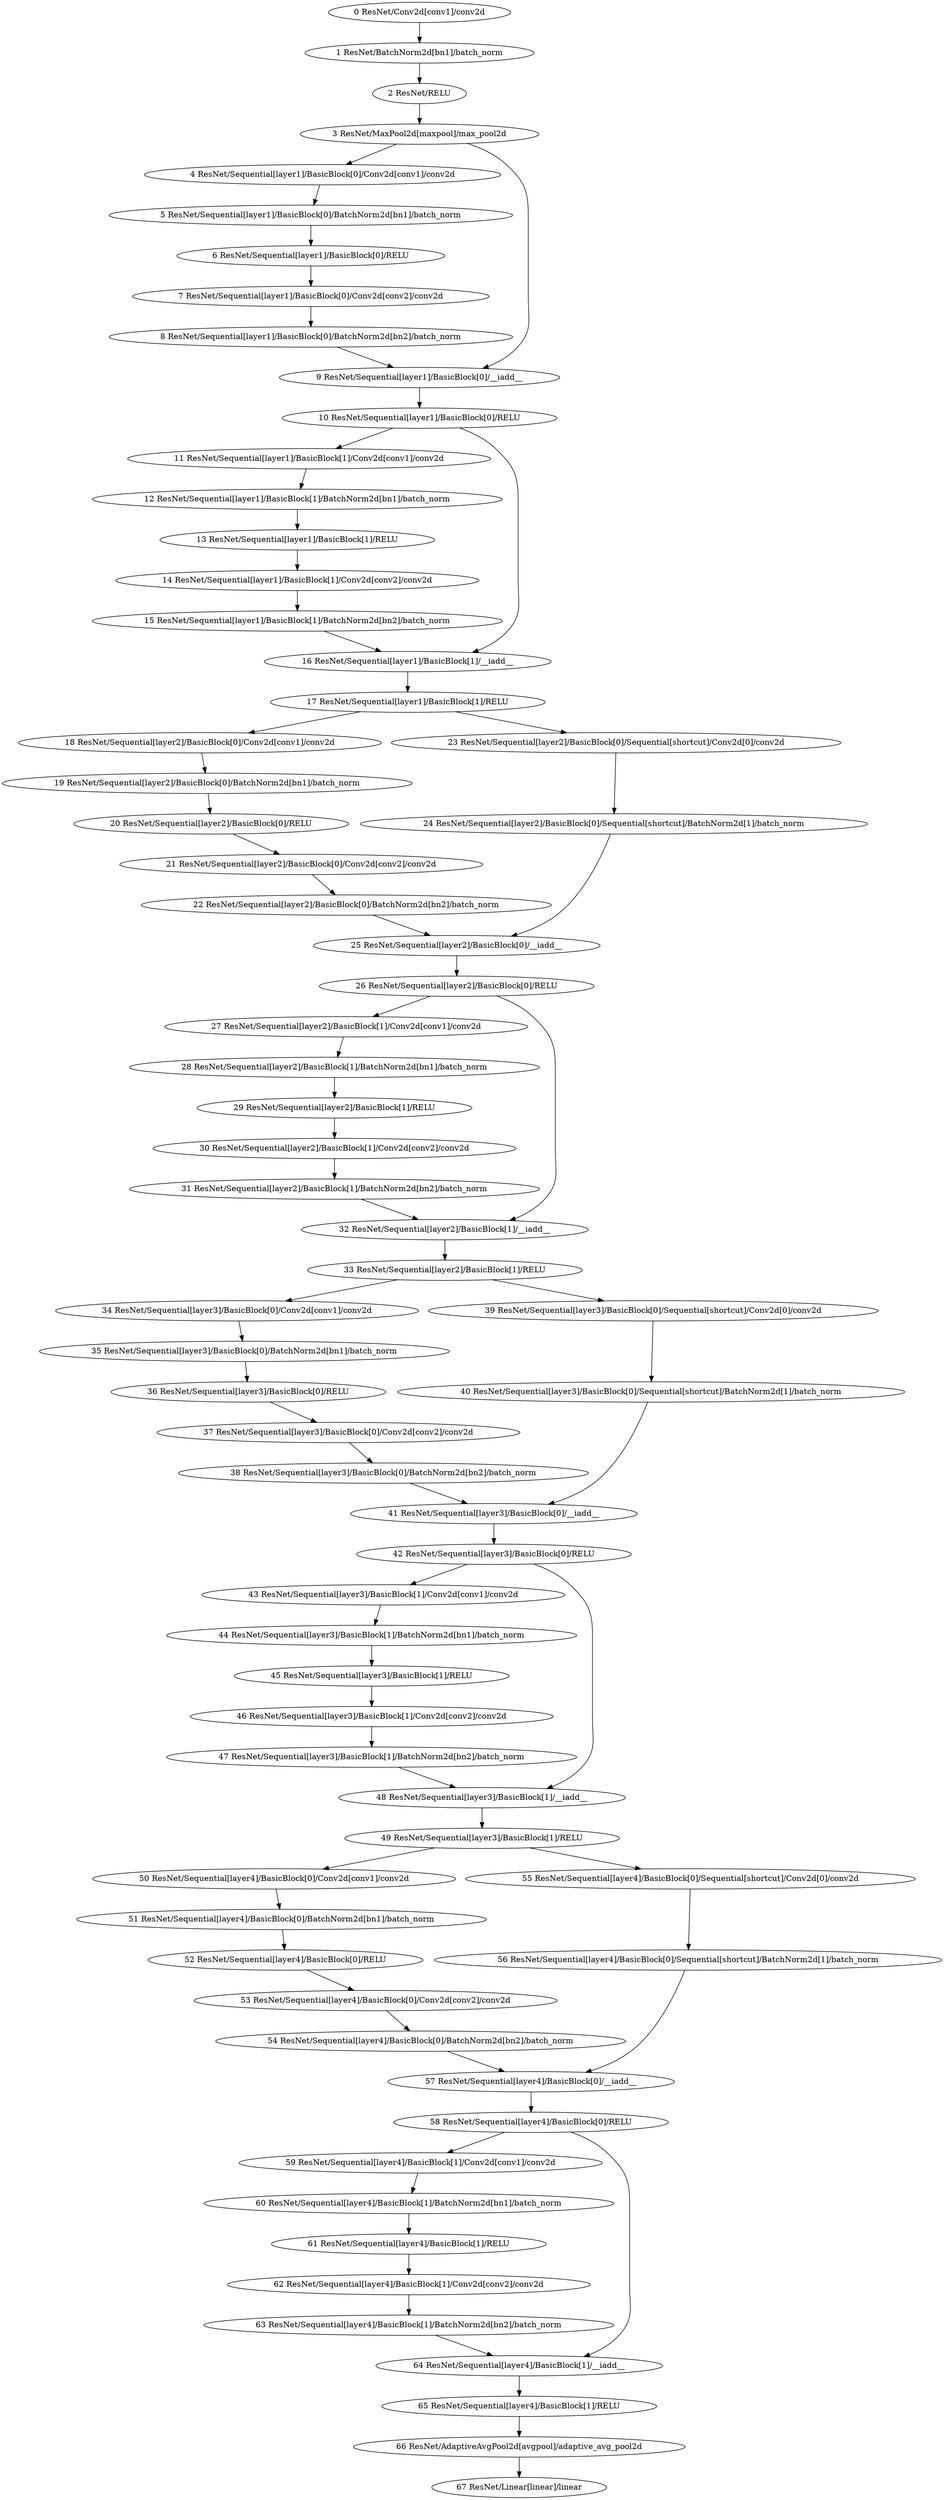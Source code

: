 strict digraph  {
"0 ResNet/Conv2d[conv1]/conv2d" [id=0, scope="ResNet/Conv2d[conv1]", type=conv2d];
"1 ResNet/BatchNorm2d[bn1]/batch_norm" [id=1, scope="ResNet/BatchNorm2d[bn1]", type=batch_norm];
"2 ResNet/RELU" [id=2, scope=ResNet, type=RELU];
"3 ResNet/MaxPool2d[maxpool]/max_pool2d" [id=3, scope="ResNet/MaxPool2d[maxpool]", type=max_pool2d];
"4 ResNet/Sequential[layer1]/BasicBlock[0]/Conv2d[conv1]/conv2d" [id=4, scope="ResNet/Sequential[layer1]/BasicBlock[0]/Conv2d[conv1]", type=conv2d];
"5 ResNet/Sequential[layer1]/BasicBlock[0]/BatchNorm2d[bn1]/batch_norm" [id=5, scope="ResNet/Sequential[layer1]/BasicBlock[0]/BatchNorm2d[bn1]", type=batch_norm];
"6 ResNet/Sequential[layer1]/BasicBlock[0]/RELU" [id=6, scope="ResNet/Sequential[layer1]/BasicBlock[0]", type=RELU];
"7 ResNet/Sequential[layer1]/BasicBlock[0]/Conv2d[conv2]/conv2d" [id=7, scope="ResNet/Sequential[layer1]/BasicBlock[0]/Conv2d[conv2]", type=conv2d];
"8 ResNet/Sequential[layer1]/BasicBlock[0]/BatchNorm2d[bn2]/batch_norm" [id=8, scope="ResNet/Sequential[layer1]/BasicBlock[0]/BatchNorm2d[bn2]", type=batch_norm];
"9 ResNet/Sequential[layer1]/BasicBlock[0]/__iadd__" [id=9, scope="ResNet/Sequential[layer1]/BasicBlock[0]", type=__iadd__];
"10 ResNet/Sequential[layer1]/BasicBlock[0]/RELU" [id=10, scope="ResNet/Sequential[layer1]/BasicBlock[0]", type=RELU];
"11 ResNet/Sequential[layer1]/BasicBlock[1]/Conv2d[conv1]/conv2d" [id=11, scope="ResNet/Sequential[layer1]/BasicBlock[1]/Conv2d[conv1]", type=conv2d];
"12 ResNet/Sequential[layer1]/BasicBlock[1]/BatchNorm2d[bn1]/batch_norm" [id=12, scope="ResNet/Sequential[layer1]/BasicBlock[1]/BatchNorm2d[bn1]", type=batch_norm];
"13 ResNet/Sequential[layer1]/BasicBlock[1]/RELU" [id=13, scope="ResNet/Sequential[layer1]/BasicBlock[1]", type=RELU];
"14 ResNet/Sequential[layer1]/BasicBlock[1]/Conv2d[conv2]/conv2d" [id=14, scope="ResNet/Sequential[layer1]/BasicBlock[1]/Conv2d[conv2]", type=conv2d];
"15 ResNet/Sequential[layer1]/BasicBlock[1]/BatchNorm2d[bn2]/batch_norm" [id=15, scope="ResNet/Sequential[layer1]/BasicBlock[1]/BatchNorm2d[bn2]", type=batch_norm];
"16 ResNet/Sequential[layer1]/BasicBlock[1]/__iadd__" [id=16, scope="ResNet/Sequential[layer1]/BasicBlock[1]", type=__iadd__];
"17 ResNet/Sequential[layer1]/BasicBlock[1]/RELU" [id=17, scope="ResNet/Sequential[layer1]/BasicBlock[1]", type=RELU];
"18 ResNet/Sequential[layer2]/BasicBlock[0]/Conv2d[conv1]/conv2d" [id=18, scope="ResNet/Sequential[layer2]/BasicBlock[0]/Conv2d[conv1]", type=conv2d];
"19 ResNet/Sequential[layer2]/BasicBlock[0]/BatchNorm2d[bn1]/batch_norm" [id=19, scope="ResNet/Sequential[layer2]/BasicBlock[0]/BatchNorm2d[bn1]", type=batch_norm];
"20 ResNet/Sequential[layer2]/BasicBlock[0]/RELU" [id=20, scope="ResNet/Sequential[layer2]/BasicBlock[0]", type=RELU];
"21 ResNet/Sequential[layer2]/BasicBlock[0]/Conv2d[conv2]/conv2d" [id=21, scope="ResNet/Sequential[layer2]/BasicBlock[0]/Conv2d[conv2]", type=conv2d];
"22 ResNet/Sequential[layer2]/BasicBlock[0]/BatchNorm2d[bn2]/batch_norm" [id=22, scope="ResNet/Sequential[layer2]/BasicBlock[0]/BatchNorm2d[bn2]", type=batch_norm];
"23 ResNet/Sequential[layer2]/BasicBlock[0]/Sequential[shortcut]/Conv2d[0]/conv2d" [id=23, scope="ResNet/Sequential[layer2]/BasicBlock[0]/Sequential[shortcut]/Conv2d[0]", type=conv2d];
"24 ResNet/Sequential[layer2]/BasicBlock[0]/Sequential[shortcut]/BatchNorm2d[1]/batch_norm" [id=24, scope="ResNet/Sequential[layer2]/BasicBlock[0]/Sequential[shortcut]/BatchNorm2d[1]", type=batch_norm];
"25 ResNet/Sequential[layer2]/BasicBlock[0]/__iadd__" [id=25, scope="ResNet/Sequential[layer2]/BasicBlock[0]", type=__iadd__];
"26 ResNet/Sequential[layer2]/BasicBlock[0]/RELU" [id=26, scope="ResNet/Sequential[layer2]/BasicBlock[0]", type=RELU];
"27 ResNet/Sequential[layer2]/BasicBlock[1]/Conv2d[conv1]/conv2d" [id=27, scope="ResNet/Sequential[layer2]/BasicBlock[1]/Conv2d[conv1]", type=conv2d];
"28 ResNet/Sequential[layer2]/BasicBlock[1]/BatchNorm2d[bn1]/batch_norm" [id=28, scope="ResNet/Sequential[layer2]/BasicBlock[1]/BatchNorm2d[bn1]", type=batch_norm];
"29 ResNet/Sequential[layer2]/BasicBlock[1]/RELU" [id=29, scope="ResNet/Sequential[layer2]/BasicBlock[1]", type=RELU];
"30 ResNet/Sequential[layer2]/BasicBlock[1]/Conv2d[conv2]/conv2d" [id=30, scope="ResNet/Sequential[layer2]/BasicBlock[1]/Conv2d[conv2]", type=conv2d];
"31 ResNet/Sequential[layer2]/BasicBlock[1]/BatchNorm2d[bn2]/batch_norm" [id=31, scope="ResNet/Sequential[layer2]/BasicBlock[1]/BatchNorm2d[bn2]", type=batch_norm];
"32 ResNet/Sequential[layer2]/BasicBlock[1]/__iadd__" [id=32, scope="ResNet/Sequential[layer2]/BasicBlock[1]", type=__iadd__];
"33 ResNet/Sequential[layer2]/BasicBlock[1]/RELU" [id=33, scope="ResNet/Sequential[layer2]/BasicBlock[1]", type=RELU];
"34 ResNet/Sequential[layer3]/BasicBlock[0]/Conv2d[conv1]/conv2d" [id=34, scope="ResNet/Sequential[layer3]/BasicBlock[0]/Conv2d[conv1]", type=conv2d];
"35 ResNet/Sequential[layer3]/BasicBlock[0]/BatchNorm2d[bn1]/batch_norm" [id=35, scope="ResNet/Sequential[layer3]/BasicBlock[0]/BatchNorm2d[bn1]", type=batch_norm];
"36 ResNet/Sequential[layer3]/BasicBlock[0]/RELU" [id=36, scope="ResNet/Sequential[layer3]/BasicBlock[0]", type=RELU];
"37 ResNet/Sequential[layer3]/BasicBlock[0]/Conv2d[conv2]/conv2d" [id=37, scope="ResNet/Sequential[layer3]/BasicBlock[0]/Conv2d[conv2]", type=conv2d];
"38 ResNet/Sequential[layer3]/BasicBlock[0]/BatchNorm2d[bn2]/batch_norm" [id=38, scope="ResNet/Sequential[layer3]/BasicBlock[0]/BatchNorm2d[bn2]", type=batch_norm];
"39 ResNet/Sequential[layer3]/BasicBlock[0]/Sequential[shortcut]/Conv2d[0]/conv2d" [id=39, scope="ResNet/Sequential[layer3]/BasicBlock[0]/Sequential[shortcut]/Conv2d[0]", type=conv2d];
"40 ResNet/Sequential[layer3]/BasicBlock[0]/Sequential[shortcut]/BatchNorm2d[1]/batch_norm" [id=40, scope="ResNet/Sequential[layer3]/BasicBlock[0]/Sequential[shortcut]/BatchNorm2d[1]", type=batch_norm];
"41 ResNet/Sequential[layer3]/BasicBlock[0]/__iadd__" [id=41, scope="ResNet/Sequential[layer3]/BasicBlock[0]", type=__iadd__];
"42 ResNet/Sequential[layer3]/BasicBlock[0]/RELU" [id=42, scope="ResNet/Sequential[layer3]/BasicBlock[0]", type=RELU];
"43 ResNet/Sequential[layer3]/BasicBlock[1]/Conv2d[conv1]/conv2d" [id=43, scope="ResNet/Sequential[layer3]/BasicBlock[1]/Conv2d[conv1]", type=conv2d];
"44 ResNet/Sequential[layer3]/BasicBlock[1]/BatchNorm2d[bn1]/batch_norm" [id=44, scope="ResNet/Sequential[layer3]/BasicBlock[1]/BatchNorm2d[bn1]", type=batch_norm];
"45 ResNet/Sequential[layer3]/BasicBlock[1]/RELU" [id=45, scope="ResNet/Sequential[layer3]/BasicBlock[1]", type=RELU];
"46 ResNet/Sequential[layer3]/BasicBlock[1]/Conv2d[conv2]/conv2d" [id=46, scope="ResNet/Sequential[layer3]/BasicBlock[1]/Conv2d[conv2]", type=conv2d];
"47 ResNet/Sequential[layer3]/BasicBlock[1]/BatchNorm2d[bn2]/batch_norm" [id=47, scope="ResNet/Sequential[layer3]/BasicBlock[1]/BatchNorm2d[bn2]", type=batch_norm];
"48 ResNet/Sequential[layer3]/BasicBlock[1]/__iadd__" [id=48, scope="ResNet/Sequential[layer3]/BasicBlock[1]", type=__iadd__];
"49 ResNet/Sequential[layer3]/BasicBlock[1]/RELU" [id=49, scope="ResNet/Sequential[layer3]/BasicBlock[1]", type=RELU];
"50 ResNet/Sequential[layer4]/BasicBlock[0]/Conv2d[conv1]/conv2d" [id=50, scope="ResNet/Sequential[layer4]/BasicBlock[0]/Conv2d[conv1]", type=conv2d];
"51 ResNet/Sequential[layer4]/BasicBlock[0]/BatchNorm2d[bn1]/batch_norm" [id=51, scope="ResNet/Sequential[layer4]/BasicBlock[0]/BatchNorm2d[bn1]", type=batch_norm];
"52 ResNet/Sequential[layer4]/BasicBlock[0]/RELU" [id=52, scope="ResNet/Sequential[layer4]/BasicBlock[0]", type=RELU];
"53 ResNet/Sequential[layer4]/BasicBlock[0]/Conv2d[conv2]/conv2d" [id=53, scope="ResNet/Sequential[layer4]/BasicBlock[0]/Conv2d[conv2]", type=conv2d];
"54 ResNet/Sequential[layer4]/BasicBlock[0]/BatchNorm2d[bn2]/batch_norm" [id=54, scope="ResNet/Sequential[layer4]/BasicBlock[0]/BatchNorm2d[bn2]", type=batch_norm];
"55 ResNet/Sequential[layer4]/BasicBlock[0]/Sequential[shortcut]/Conv2d[0]/conv2d" [id=55, scope="ResNet/Sequential[layer4]/BasicBlock[0]/Sequential[shortcut]/Conv2d[0]", type=conv2d];
"56 ResNet/Sequential[layer4]/BasicBlock[0]/Sequential[shortcut]/BatchNorm2d[1]/batch_norm" [id=56, scope="ResNet/Sequential[layer4]/BasicBlock[0]/Sequential[shortcut]/BatchNorm2d[1]", type=batch_norm];
"57 ResNet/Sequential[layer4]/BasicBlock[0]/__iadd__" [id=57, scope="ResNet/Sequential[layer4]/BasicBlock[0]", type=__iadd__];
"58 ResNet/Sequential[layer4]/BasicBlock[0]/RELU" [id=58, scope="ResNet/Sequential[layer4]/BasicBlock[0]", type=RELU];
"59 ResNet/Sequential[layer4]/BasicBlock[1]/Conv2d[conv1]/conv2d" [id=59, scope="ResNet/Sequential[layer4]/BasicBlock[1]/Conv2d[conv1]", type=conv2d];
"60 ResNet/Sequential[layer4]/BasicBlock[1]/BatchNorm2d[bn1]/batch_norm" [id=60, scope="ResNet/Sequential[layer4]/BasicBlock[1]/BatchNorm2d[bn1]", type=batch_norm];
"61 ResNet/Sequential[layer4]/BasicBlock[1]/RELU" [id=61, scope="ResNet/Sequential[layer4]/BasicBlock[1]", type=RELU];
"62 ResNet/Sequential[layer4]/BasicBlock[1]/Conv2d[conv2]/conv2d" [id=62, scope="ResNet/Sequential[layer4]/BasicBlock[1]/Conv2d[conv2]", type=conv2d];
"63 ResNet/Sequential[layer4]/BasicBlock[1]/BatchNorm2d[bn2]/batch_norm" [id=63, scope="ResNet/Sequential[layer4]/BasicBlock[1]/BatchNorm2d[bn2]", type=batch_norm];
"64 ResNet/Sequential[layer4]/BasicBlock[1]/__iadd__" [id=64, scope="ResNet/Sequential[layer4]/BasicBlock[1]", type=__iadd__];
"65 ResNet/Sequential[layer4]/BasicBlock[1]/RELU" [id=65, scope="ResNet/Sequential[layer4]/BasicBlock[1]", type=RELU];
"66 ResNet/AdaptiveAvgPool2d[avgpool]/adaptive_avg_pool2d" [id=66, scope="ResNet/AdaptiveAvgPool2d[avgpool]", type=adaptive_avg_pool2d];
"67 ResNet/Linear[linear]/linear" [id=67, scope="ResNet/Linear[linear]", type=linear];
"0 ResNet/Conv2d[conv1]/conv2d" -> "1 ResNet/BatchNorm2d[bn1]/batch_norm";
"1 ResNet/BatchNorm2d[bn1]/batch_norm" -> "2 ResNet/RELU";
"2 ResNet/RELU" -> "3 ResNet/MaxPool2d[maxpool]/max_pool2d";
"3 ResNet/MaxPool2d[maxpool]/max_pool2d" -> "4 ResNet/Sequential[layer1]/BasicBlock[0]/Conv2d[conv1]/conv2d";
"3 ResNet/MaxPool2d[maxpool]/max_pool2d" -> "9 ResNet/Sequential[layer1]/BasicBlock[0]/__iadd__";
"4 ResNet/Sequential[layer1]/BasicBlock[0]/Conv2d[conv1]/conv2d" -> "5 ResNet/Sequential[layer1]/BasicBlock[0]/BatchNorm2d[bn1]/batch_norm";
"5 ResNet/Sequential[layer1]/BasicBlock[0]/BatchNorm2d[bn1]/batch_norm" -> "6 ResNet/Sequential[layer1]/BasicBlock[0]/RELU";
"6 ResNet/Sequential[layer1]/BasicBlock[0]/RELU" -> "7 ResNet/Sequential[layer1]/BasicBlock[0]/Conv2d[conv2]/conv2d";
"7 ResNet/Sequential[layer1]/BasicBlock[0]/Conv2d[conv2]/conv2d" -> "8 ResNet/Sequential[layer1]/BasicBlock[0]/BatchNorm2d[bn2]/batch_norm";
"8 ResNet/Sequential[layer1]/BasicBlock[0]/BatchNorm2d[bn2]/batch_norm" -> "9 ResNet/Sequential[layer1]/BasicBlock[0]/__iadd__";
"9 ResNet/Sequential[layer1]/BasicBlock[0]/__iadd__" -> "10 ResNet/Sequential[layer1]/BasicBlock[0]/RELU";
"10 ResNet/Sequential[layer1]/BasicBlock[0]/RELU" -> "11 ResNet/Sequential[layer1]/BasicBlock[1]/Conv2d[conv1]/conv2d";
"10 ResNet/Sequential[layer1]/BasicBlock[0]/RELU" -> "16 ResNet/Sequential[layer1]/BasicBlock[1]/__iadd__";
"11 ResNet/Sequential[layer1]/BasicBlock[1]/Conv2d[conv1]/conv2d" -> "12 ResNet/Sequential[layer1]/BasicBlock[1]/BatchNorm2d[bn1]/batch_norm";
"12 ResNet/Sequential[layer1]/BasicBlock[1]/BatchNorm2d[bn1]/batch_norm" -> "13 ResNet/Sequential[layer1]/BasicBlock[1]/RELU";
"13 ResNet/Sequential[layer1]/BasicBlock[1]/RELU" -> "14 ResNet/Sequential[layer1]/BasicBlock[1]/Conv2d[conv2]/conv2d";
"14 ResNet/Sequential[layer1]/BasicBlock[1]/Conv2d[conv2]/conv2d" -> "15 ResNet/Sequential[layer1]/BasicBlock[1]/BatchNorm2d[bn2]/batch_norm";
"15 ResNet/Sequential[layer1]/BasicBlock[1]/BatchNorm2d[bn2]/batch_norm" -> "16 ResNet/Sequential[layer1]/BasicBlock[1]/__iadd__";
"16 ResNet/Sequential[layer1]/BasicBlock[1]/__iadd__" -> "17 ResNet/Sequential[layer1]/BasicBlock[1]/RELU";
"17 ResNet/Sequential[layer1]/BasicBlock[1]/RELU" -> "18 ResNet/Sequential[layer2]/BasicBlock[0]/Conv2d[conv1]/conv2d";
"17 ResNet/Sequential[layer1]/BasicBlock[1]/RELU" -> "23 ResNet/Sequential[layer2]/BasicBlock[0]/Sequential[shortcut]/Conv2d[0]/conv2d";
"18 ResNet/Sequential[layer2]/BasicBlock[0]/Conv2d[conv1]/conv2d" -> "19 ResNet/Sequential[layer2]/BasicBlock[0]/BatchNorm2d[bn1]/batch_norm";
"19 ResNet/Sequential[layer2]/BasicBlock[0]/BatchNorm2d[bn1]/batch_norm" -> "20 ResNet/Sequential[layer2]/BasicBlock[0]/RELU";
"20 ResNet/Sequential[layer2]/BasicBlock[0]/RELU" -> "21 ResNet/Sequential[layer2]/BasicBlock[0]/Conv2d[conv2]/conv2d";
"21 ResNet/Sequential[layer2]/BasicBlock[0]/Conv2d[conv2]/conv2d" -> "22 ResNet/Sequential[layer2]/BasicBlock[0]/BatchNorm2d[bn2]/batch_norm";
"22 ResNet/Sequential[layer2]/BasicBlock[0]/BatchNorm2d[bn2]/batch_norm" -> "25 ResNet/Sequential[layer2]/BasicBlock[0]/__iadd__";
"23 ResNet/Sequential[layer2]/BasicBlock[0]/Sequential[shortcut]/Conv2d[0]/conv2d" -> "24 ResNet/Sequential[layer2]/BasicBlock[0]/Sequential[shortcut]/BatchNorm2d[1]/batch_norm";
"24 ResNet/Sequential[layer2]/BasicBlock[0]/Sequential[shortcut]/BatchNorm2d[1]/batch_norm" -> "25 ResNet/Sequential[layer2]/BasicBlock[0]/__iadd__";
"25 ResNet/Sequential[layer2]/BasicBlock[0]/__iadd__" -> "26 ResNet/Sequential[layer2]/BasicBlock[0]/RELU";
"26 ResNet/Sequential[layer2]/BasicBlock[0]/RELU" -> "27 ResNet/Sequential[layer2]/BasicBlock[1]/Conv2d[conv1]/conv2d";
"26 ResNet/Sequential[layer2]/BasicBlock[0]/RELU" -> "32 ResNet/Sequential[layer2]/BasicBlock[1]/__iadd__";
"27 ResNet/Sequential[layer2]/BasicBlock[1]/Conv2d[conv1]/conv2d" -> "28 ResNet/Sequential[layer2]/BasicBlock[1]/BatchNorm2d[bn1]/batch_norm";
"28 ResNet/Sequential[layer2]/BasicBlock[1]/BatchNorm2d[bn1]/batch_norm" -> "29 ResNet/Sequential[layer2]/BasicBlock[1]/RELU";
"29 ResNet/Sequential[layer2]/BasicBlock[1]/RELU" -> "30 ResNet/Sequential[layer2]/BasicBlock[1]/Conv2d[conv2]/conv2d";
"30 ResNet/Sequential[layer2]/BasicBlock[1]/Conv2d[conv2]/conv2d" -> "31 ResNet/Sequential[layer2]/BasicBlock[1]/BatchNorm2d[bn2]/batch_norm";
"31 ResNet/Sequential[layer2]/BasicBlock[1]/BatchNorm2d[bn2]/batch_norm" -> "32 ResNet/Sequential[layer2]/BasicBlock[1]/__iadd__";
"32 ResNet/Sequential[layer2]/BasicBlock[1]/__iadd__" -> "33 ResNet/Sequential[layer2]/BasicBlock[1]/RELU";
"33 ResNet/Sequential[layer2]/BasicBlock[1]/RELU" -> "34 ResNet/Sequential[layer3]/BasicBlock[0]/Conv2d[conv1]/conv2d";
"33 ResNet/Sequential[layer2]/BasicBlock[1]/RELU" -> "39 ResNet/Sequential[layer3]/BasicBlock[0]/Sequential[shortcut]/Conv2d[0]/conv2d";
"34 ResNet/Sequential[layer3]/BasicBlock[0]/Conv2d[conv1]/conv2d" -> "35 ResNet/Sequential[layer3]/BasicBlock[0]/BatchNorm2d[bn1]/batch_norm";
"35 ResNet/Sequential[layer3]/BasicBlock[0]/BatchNorm2d[bn1]/batch_norm" -> "36 ResNet/Sequential[layer3]/BasicBlock[0]/RELU";
"36 ResNet/Sequential[layer3]/BasicBlock[0]/RELU" -> "37 ResNet/Sequential[layer3]/BasicBlock[0]/Conv2d[conv2]/conv2d";
"37 ResNet/Sequential[layer3]/BasicBlock[0]/Conv2d[conv2]/conv2d" -> "38 ResNet/Sequential[layer3]/BasicBlock[0]/BatchNorm2d[bn2]/batch_norm";
"38 ResNet/Sequential[layer3]/BasicBlock[0]/BatchNorm2d[bn2]/batch_norm" -> "41 ResNet/Sequential[layer3]/BasicBlock[0]/__iadd__";
"39 ResNet/Sequential[layer3]/BasicBlock[0]/Sequential[shortcut]/Conv2d[0]/conv2d" -> "40 ResNet/Sequential[layer3]/BasicBlock[0]/Sequential[shortcut]/BatchNorm2d[1]/batch_norm";
"40 ResNet/Sequential[layer3]/BasicBlock[0]/Sequential[shortcut]/BatchNorm2d[1]/batch_norm" -> "41 ResNet/Sequential[layer3]/BasicBlock[0]/__iadd__";
"41 ResNet/Sequential[layer3]/BasicBlock[0]/__iadd__" -> "42 ResNet/Sequential[layer3]/BasicBlock[0]/RELU";
"42 ResNet/Sequential[layer3]/BasicBlock[0]/RELU" -> "43 ResNet/Sequential[layer3]/BasicBlock[1]/Conv2d[conv1]/conv2d";
"42 ResNet/Sequential[layer3]/BasicBlock[0]/RELU" -> "48 ResNet/Sequential[layer3]/BasicBlock[1]/__iadd__";
"43 ResNet/Sequential[layer3]/BasicBlock[1]/Conv2d[conv1]/conv2d" -> "44 ResNet/Sequential[layer3]/BasicBlock[1]/BatchNorm2d[bn1]/batch_norm";
"44 ResNet/Sequential[layer3]/BasicBlock[1]/BatchNorm2d[bn1]/batch_norm" -> "45 ResNet/Sequential[layer3]/BasicBlock[1]/RELU";
"45 ResNet/Sequential[layer3]/BasicBlock[1]/RELU" -> "46 ResNet/Sequential[layer3]/BasicBlock[1]/Conv2d[conv2]/conv2d";
"46 ResNet/Sequential[layer3]/BasicBlock[1]/Conv2d[conv2]/conv2d" -> "47 ResNet/Sequential[layer3]/BasicBlock[1]/BatchNorm2d[bn2]/batch_norm";
"47 ResNet/Sequential[layer3]/BasicBlock[1]/BatchNorm2d[bn2]/batch_norm" -> "48 ResNet/Sequential[layer3]/BasicBlock[1]/__iadd__";
"48 ResNet/Sequential[layer3]/BasicBlock[1]/__iadd__" -> "49 ResNet/Sequential[layer3]/BasicBlock[1]/RELU";
"49 ResNet/Sequential[layer3]/BasicBlock[1]/RELU" -> "50 ResNet/Sequential[layer4]/BasicBlock[0]/Conv2d[conv1]/conv2d";
"49 ResNet/Sequential[layer3]/BasicBlock[1]/RELU" -> "55 ResNet/Sequential[layer4]/BasicBlock[0]/Sequential[shortcut]/Conv2d[0]/conv2d";
"50 ResNet/Sequential[layer4]/BasicBlock[0]/Conv2d[conv1]/conv2d" -> "51 ResNet/Sequential[layer4]/BasicBlock[0]/BatchNorm2d[bn1]/batch_norm";
"51 ResNet/Sequential[layer4]/BasicBlock[0]/BatchNorm2d[bn1]/batch_norm" -> "52 ResNet/Sequential[layer4]/BasicBlock[0]/RELU";
"52 ResNet/Sequential[layer4]/BasicBlock[0]/RELU" -> "53 ResNet/Sequential[layer4]/BasicBlock[0]/Conv2d[conv2]/conv2d";
"53 ResNet/Sequential[layer4]/BasicBlock[0]/Conv2d[conv2]/conv2d" -> "54 ResNet/Sequential[layer4]/BasicBlock[0]/BatchNorm2d[bn2]/batch_norm";
"54 ResNet/Sequential[layer4]/BasicBlock[0]/BatchNorm2d[bn2]/batch_norm" -> "57 ResNet/Sequential[layer4]/BasicBlock[0]/__iadd__";
"55 ResNet/Sequential[layer4]/BasicBlock[0]/Sequential[shortcut]/Conv2d[0]/conv2d" -> "56 ResNet/Sequential[layer4]/BasicBlock[0]/Sequential[shortcut]/BatchNorm2d[1]/batch_norm";
"56 ResNet/Sequential[layer4]/BasicBlock[0]/Sequential[shortcut]/BatchNorm2d[1]/batch_norm" -> "57 ResNet/Sequential[layer4]/BasicBlock[0]/__iadd__";
"57 ResNet/Sequential[layer4]/BasicBlock[0]/__iadd__" -> "58 ResNet/Sequential[layer4]/BasicBlock[0]/RELU";
"58 ResNet/Sequential[layer4]/BasicBlock[0]/RELU" -> "59 ResNet/Sequential[layer4]/BasicBlock[1]/Conv2d[conv1]/conv2d";
"58 ResNet/Sequential[layer4]/BasicBlock[0]/RELU" -> "64 ResNet/Sequential[layer4]/BasicBlock[1]/__iadd__";
"59 ResNet/Sequential[layer4]/BasicBlock[1]/Conv2d[conv1]/conv2d" -> "60 ResNet/Sequential[layer4]/BasicBlock[1]/BatchNorm2d[bn1]/batch_norm";
"60 ResNet/Sequential[layer4]/BasicBlock[1]/BatchNorm2d[bn1]/batch_norm" -> "61 ResNet/Sequential[layer4]/BasicBlock[1]/RELU";
"61 ResNet/Sequential[layer4]/BasicBlock[1]/RELU" -> "62 ResNet/Sequential[layer4]/BasicBlock[1]/Conv2d[conv2]/conv2d";
"62 ResNet/Sequential[layer4]/BasicBlock[1]/Conv2d[conv2]/conv2d" -> "63 ResNet/Sequential[layer4]/BasicBlock[1]/BatchNorm2d[bn2]/batch_norm";
"63 ResNet/Sequential[layer4]/BasicBlock[1]/BatchNorm2d[bn2]/batch_norm" -> "64 ResNet/Sequential[layer4]/BasicBlock[1]/__iadd__";
"64 ResNet/Sequential[layer4]/BasicBlock[1]/__iadd__" -> "65 ResNet/Sequential[layer4]/BasicBlock[1]/RELU";
"65 ResNet/Sequential[layer4]/BasicBlock[1]/RELU" -> "66 ResNet/AdaptiveAvgPool2d[avgpool]/adaptive_avg_pool2d";
"66 ResNet/AdaptiveAvgPool2d[avgpool]/adaptive_avg_pool2d" -> "67 ResNet/Linear[linear]/linear";
}
